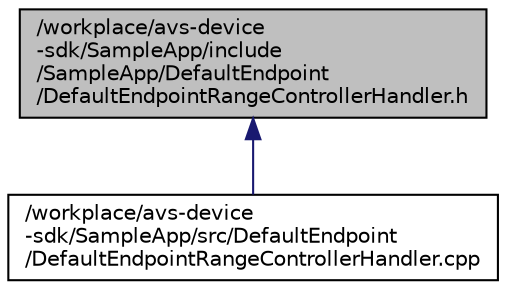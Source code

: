 digraph "/workplace/avs-device-sdk/SampleApp/include/SampleApp/DefaultEndpoint/DefaultEndpointRangeControllerHandler.h"
{
 // LATEX_PDF_SIZE
  edge [fontname="Helvetica",fontsize="10",labelfontname="Helvetica",labelfontsize="10"];
  node [fontname="Helvetica",fontsize="10",shape=record];
  Node1 [label="/workplace/avs-device\l-sdk/SampleApp/include\l/SampleApp/DefaultEndpoint\l/DefaultEndpointRangeControllerHandler.h",height=0.2,width=0.4,color="black", fillcolor="grey75", style="filled", fontcolor="black",tooltip=" "];
  Node1 -> Node2 [dir="back",color="midnightblue",fontsize="10",style="solid",fontname="Helvetica"];
  Node2 [label="/workplace/avs-device\l-sdk/SampleApp/src/DefaultEndpoint\l/DefaultEndpointRangeControllerHandler.cpp",height=0.2,width=0.4,color="black", fillcolor="white", style="filled",URL="$_default_endpoint_range_controller_handler_8cpp.html",tooltip=" "];
}
